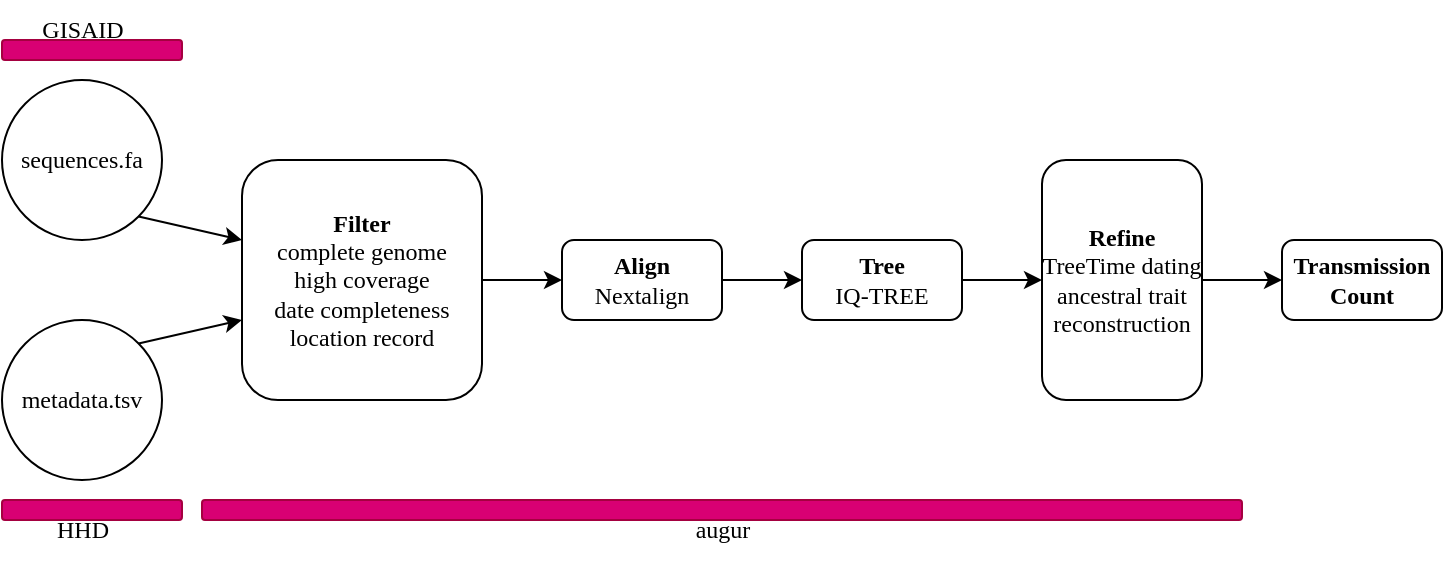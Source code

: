 <mxfile version="20.8.20" type="github">
  <diagram id="C5RBs43oDa-KdzZeNtuy" name="Page-1">
    <mxGraphModel dx="2074" dy="1187" grid="1" gridSize="10" guides="1" tooltips="1" connect="1" arrows="1" fold="1" page="1" pageScale="1" pageWidth="800" pageHeight="300" math="0" shadow="0">
      <root>
        <mxCell id="WIyWlLk6GJQsqaUBKTNV-0" />
        <mxCell id="WIyWlLk6GJQsqaUBKTNV-1" parent="WIyWlLk6GJQsqaUBKTNV-0" />
        <mxCell id="WIyWlLk6GJQsqaUBKTNV-7" value="&lt;font face=&quot;Times New Roman&quot;&gt;&lt;b&gt;Filter&lt;/b&gt;&lt;br&gt;complete genome&lt;br&gt;high coverage&lt;br&gt;date completeness&lt;br&gt;location record&lt;/font&gt;" style="rounded=1;whiteSpace=wrap;html=1;fontSize=12;glass=0;strokeWidth=1;shadow=0;" parent="WIyWlLk6GJQsqaUBKTNV-1" vertex="1">
          <mxGeometry x="160" y="80" width="120" height="120" as="geometry" />
        </mxCell>
        <mxCell id="MmyEhBIiCTFBCLFocL1M-0" value="&lt;font face=&quot;Times New Roman&quot;&gt;sequences.fa&lt;/font&gt;" style="ellipse;whiteSpace=wrap;html=1;aspect=fixed;" parent="WIyWlLk6GJQsqaUBKTNV-1" vertex="1">
          <mxGeometry x="40" y="40" width="80" height="80" as="geometry" />
        </mxCell>
        <mxCell id="MmyEhBIiCTFBCLFocL1M-1" value="&lt;font face=&quot;Times New Roman&quot;&gt;metadata.tsv&lt;/font&gt;" style="ellipse;whiteSpace=wrap;html=1;aspect=fixed;" parent="WIyWlLk6GJQsqaUBKTNV-1" vertex="1">
          <mxGeometry x="40" y="160" width="80" height="80" as="geometry" />
        </mxCell>
        <mxCell id="MmyEhBIiCTFBCLFocL1M-3" value="" style="endArrow=classic;html=1;rounded=0;exitX=1;exitY=1;exitDx=0;exitDy=0;" parent="WIyWlLk6GJQsqaUBKTNV-1" edge="1">
          <mxGeometry width="50" height="50" relative="1" as="geometry">
            <mxPoint x="108.284" y="108.284" as="sourcePoint" />
            <mxPoint x="160" y="120" as="targetPoint" />
          </mxGeometry>
        </mxCell>
        <mxCell id="MmyEhBIiCTFBCLFocL1M-4" value="" style="endArrow=classic;html=1;rounded=0;exitX=1;exitY=0;exitDx=0;exitDy=0;" parent="WIyWlLk6GJQsqaUBKTNV-1" edge="1">
          <mxGeometry width="50" height="50" relative="1" as="geometry">
            <mxPoint x="108.284" y="171.716" as="sourcePoint" />
            <mxPoint x="160" y="160" as="targetPoint" />
          </mxGeometry>
        </mxCell>
        <mxCell id="MmyEhBIiCTFBCLFocL1M-5" value="" style="endArrow=classic;html=1;rounded=0;exitX=1;exitY=0.5;exitDx=0;exitDy=0;" parent="WIyWlLk6GJQsqaUBKTNV-1" source="WIyWlLk6GJQsqaUBKTNV-7" edge="1">
          <mxGeometry width="50" height="50" relative="1" as="geometry">
            <mxPoint x="390" y="130" as="sourcePoint" />
            <mxPoint x="320" y="140" as="targetPoint" />
          </mxGeometry>
        </mxCell>
        <mxCell id="MmyEhBIiCTFBCLFocL1M-6" value="&lt;font face=&quot;Times New Roman&quot;&gt;&lt;b&gt;Align&lt;/b&gt;&lt;br&gt;Nextalign&lt;br&gt;&lt;/font&gt;" style="rounded=1;whiteSpace=wrap;html=1;fontSize=12;glass=0;strokeWidth=1;shadow=0;" parent="WIyWlLk6GJQsqaUBKTNV-1" vertex="1">
          <mxGeometry x="320" y="120" width="80" height="40" as="geometry" />
        </mxCell>
        <mxCell id="MmyEhBIiCTFBCLFocL1M-8" value="&lt;font face=&quot;Times New Roman&quot;&gt;&lt;b&gt;Tree&lt;/b&gt;&lt;br&gt;IQ-TREE&lt;br&gt;&lt;/font&gt;" style="rounded=1;whiteSpace=wrap;html=1;fontSize=12;glass=0;strokeWidth=1;shadow=0;" parent="WIyWlLk6GJQsqaUBKTNV-1" vertex="1">
          <mxGeometry x="440" y="120" width="80" height="40" as="geometry" />
        </mxCell>
        <mxCell id="MmyEhBIiCTFBCLFocL1M-9" value="" style="endArrow=classic;html=1;rounded=0;fontFamily=Times New Roman;exitX=1;exitY=0.5;exitDx=0;exitDy=0;entryX=0;entryY=0.5;entryDx=0;entryDy=0;" parent="WIyWlLk6GJQsqaUBKTNV-1" source="MmyEhBIiCTFBCLFocL1M-6" target="MmyEhBIiCTFBCLFocL1M-8" edge="1">
          <mxGeometry width="50" height="50" relative="1" as="geometry">
            <mxPoint x="430" y="250" as="sourcePoint" />
            <mxPoint x="480" y="200" as="targetPoint" />
          </mxGeometry>
        </mxCell>
        <mxCell id="MmyEhBIiCTFBCLFocL1M-10" value="&lt;font face=&quot;Times New Roman&quot;&gt;&lt;b&gt;Refine&lt;/b&gt;&lt;br&gt;TreeTime&amp;nbsp;dating&lt;br&gt;ancestral trait reconstruction&lt;br&gt;&lt;/font&gt;" style="rounded=1;whiteSpace=wrap;html=1;fontSize=12;glass=0;strokeWidth=1;shadow=0;" parent="WIyWlLk6GJQsqaUBKTNV-1" vertex="1">
          <mxGeometry x="560" y="80" width="80" height="120" as="geometry" />
        </mxCell>
        <mxCell id="MmyEhBIiCTFBCLFocL1M-11" value="" style="endArrow=classic;html=1;rounded=0;fontFamily=Times New Roman;entryX=0;entryY=0.5;entryDx=0;entryDy=0;exitX=1;exitY=0.5;exitDx=0;exitDy=0;" parent="WIyWlLk6GJQsqaUBKTNV-1" source="MmyEhBIiCTFBCLFocL1M-8" target="MmyEhBIiCTFBCLFocL1M-10" edge="1">
          <mxGeometry width="50" height="50" relative="1" as="geometry">
            <mxPoint x="430" y="230" as="sourcePoint" />
            <mxPoint x="480" y="180" as="targetPoint" />
          </mxGeometry>
        </mxCell>
        <mxCell id="MmyEhBIiCTFBCLFocL1M-12" value="" style="endArrow=classic;html=1;rounded=0;fontFamily=Times New Roman;exitX=1;exitY=0.5;exitDx=0;exitDy=0;" parent="WIyWlLk6GJQsqaUBKTNV-1" source="MmyEhBIiCTFBCLFocL1M-10" edge="1">
          <mxGeometry width="50" height="50" relative="1" as="geometry">
            <mxPoint x="430" y="230" as="sourcePoint" />
            <mxPoint x="680" y="140" as="targetPoint" />
          </mxGeometry>
        </mxCell>
        <mxCell id="MmyEhBIiCTFBCLFocL1M-13" value="&lt;font face=&quot;Times New Roman&quot;&gt;&lt;b&gt;Transmission Count&lt;/b&gt;&lt;br&gt;&lt;/font&gt;" style="rounded=1;whiteSpace=wrap;html=1;fontSize=12;glass=0;strokeWidth=1;shadow=0;" parent="WIyWlLk6GJQsqaUBKTNV-1" vertex="1">
          <mxGeometry x="680" y="120" width="80" height="40" as="geometry" />
        </mxCell>
        <mxCell id="WNtrdYVqH6EuyqwzmfCK-0" value="" style="rounded=1;whiteSpace=wrap;html=1;fillColor=#d80073;strokeColor=#A50040;fontColor=#ffffff;" vertex="1" parent="WIyWlLk6GJQsqaUBKTNV-1">
          <mxGeometry x="140" y="250" width="520" height="10" as="geometry" />
        </mxCell>
        <mxCell id="WNtrdYVqH6EuyqwzmfCK-1" value="&lt;font face=&quot;Times New Roman&quot;&gt;augur&lt;/font&gt;" style="text;html=1;align=center;verticalAlign=middle;resizable=0;points=[];autosize=1;strokeColor=none;fillColor=none;" vertex="1" parent="WIyWlLk6GJQsqaUBKTNV-1">
          <mxGeometry x="375" y="250" width="50" height="30" as="geometry" />
        </mxCell>
        <mxCell id="WNtrdYVqH6EuyqwzmfCK-2" value="" style="rounded=1;whiteSpace=wrap;html=1;fillColor=#d80073;strokeColor=#A50040;fontColor=#ffffff;" vertex="1" parent="WIyWlLk6GJQsqaUBKTNV-1">
          <mxGeometry x="40" y="250" width="90" height="10" as="geometry" />
        </mxCell>
        <mxCell id="WNtrdYVqH6EuyqwzmfCK-3" value="" style="rounded=1;whiteSpace=wrap;html=1;fillColor=#d80073;strokeColor=#A50040;fontColor=#ffffff;" vertex="1" parent="WIyWlLk6GJQsqaUBKTNV-1">
          <mxGeometry x="40" y="20" width="90" height="10" as="geometry" />
        </mxCell>
        <mxCell id="WNtrdYVqH6EuyqwzmfCK-4" value="&lt;font face=&quot;Times New Roman&quot;&gt;GISAID&lt;/font&gt;" style="text;html=1;align=center;verticalAlign=middle;resizable=0;points=[];autosize=1;strokeColor=none;fillColor=none;" vertex="1" parent="WIyWlLk6GJQsqaUBKTNV-1">
          <mxGeometry x="50" width="60" height="30" as="geometry" />
        </mxCell>
        <mxCell id="WNtrdYVqH6EuyqwzmfCK-5" value="&lt;font face=&quot;Times New Roman&quot;&gt;HHD&lt;/font&gt;" style="text;html=1;align=center;verticalAlign=middle;resizable=0;points=[];autosize=1;strokeColor=none;fillColor=none;" vertex="1" parent="WIyWlLk6GJQsqaUBKTNV-1">
          <mxGeometry x="55" y="250" width="50" height="30" as="geometry" />
        </mxCell>
      </root>
    </mxGraphModel>
  </diagram>
</mxfile>
